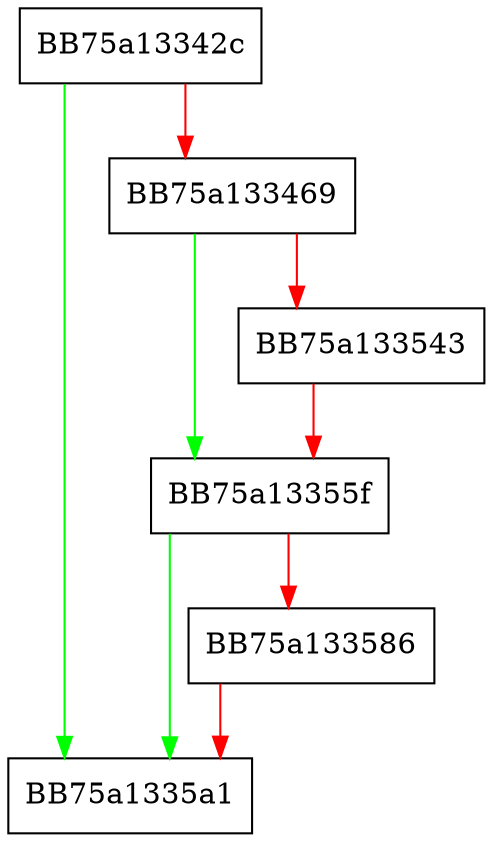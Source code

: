 digraph bloomfilter_checkhash {
  node [shape="box"];
  graph [splines=ortho];
  BB75a13342c -> BB75a1335a1 [color="green"];
  BB75a13342c -> BB75a133469 [color="red"];
  BB75a133469 -> BB75a13355f [color="green"];
  BB75a133469 -> BB75a133543 [color="red"];
  BB75a133543 -> BB75a13355f [color="red"];
  BB75a13355f -> BB75a1335a1 [color="green"];
  BB75a13355f -> BB75a133586 [color="red"];
  BB75a133586 -> BB75a1335a1 [color="red"];
}